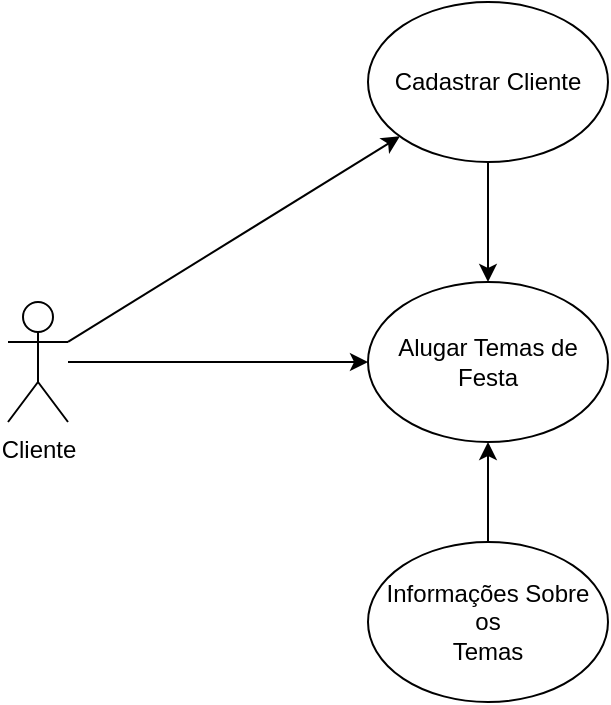 <mxfile version="21.1.7" type="github">
  <diagram name="Página-1" id="COqzpap-yBb3K-7UtfMz">
    <mxGraphModel dx="880" dy="484" grid="1" gridSize="10" guides="1" tooltips="1" connect="1" arrows="1" fold="1" page="1" pageScale="1" pageWidth="827" pageHeight="1169" math="0" shadow="0">
      <root>
        <mxCell id="0" />
        <mxCell id="1" parent="0" />
        <mxCell id="FBYbDLMMU66wTV_MUvyj-2" value="Cliente" style="shape=umlActor;verticalLabelPosition=bottom;verticalAlign=top;html=1;outlineConnect=0;" vertex="1" parent="1">
          <mxGeometry x="110" y="320" width="30" height="60" as="geometry" />
        </mxCell>
        <mxCell id="FBYbDLMMU66wTV_MUvyj-3" value="Alugar Temas de Festa" style="ellipse;whiteSpace=wrap;html=1;" vertex="1" parent="1">
          <mxGeometry x="290" y="310" width="120" height="80" as="geometry" />
        </mxCell>
        <mxCell id="FBYbDLMMU66wTV_MUvyj-4" value="" style="endArrow=classic;html=1;rounded=0;entryX=0;entryY=0.5;entryDx=0;entryDy=0;" edge="1" parent="1" source="FBYbDLMMU66wTV_MUvyj-2" target="FBYbDLMMU66wTV_MUvyj-3">
          <mxGeometry width="50" height="50" relative="1" as="geometry">
            <mxPoint x="320" y="270" as="sourcePoint" />
            <mxPoint x="370" y="220" as="targetPoint" />
          </mxGeometry>
        </mxCell>
        <mxCell id="FBYbDLMMU66wTV_MUvyj-6" value="" style="edgeStyle=orthogonalEdgeStyle;rounded=0;orthogonalLoop=1;jettySize=auto;html=1;" edge="1" parent="1" source="FBYbDLMMU66wTV_MUvyj-5" target="FBYbDLMMU66wTV_MUvyj-3">
          <mxGeometry relative="1" as="geometry" />
        </mxCell>
        <mxCell id="FBYbDLMMU66wTV_MUvyj-5" value="Cadastrar Cliente" style="ellipse;whiteSpace=wrap;html=1;" vertex="1" parent="1">
          <mxGeometry x="290" y="170" width="120" height="80" as="geometry" />
        </mxCell>
        <mxCell id="FBYbDLMMU66wTV_MUvyj-7" value="" style="endArrow=classic;html=1;rounded=0;exitX=1;exitY=0.333;exitDx=0;exitDy=0;exitPerimeter=0;" edge="1" parent="1" source="FBYbDLMMU66wTV_MUvyj-2" target="FBYbDLMMU66wTV_MUvyj-5">
          <mxGeometry width="50" height="50" relative="1" as="geometry">
            <mxPoint x="130" y="340" as="sourcePoint" />
            <mxPoint x="180" y="290" as="targetPoint" />
          </mxGeometry>
        </mxCell>
        <mxCell id="FBYbDLMMU66wTV_MUvyj-9" value="" style="edgeStyle=orthogonalEdgeStyle;rounded=0;orthogonalLoop=1;jettySize=auto;html=1;" edge="1" parent="1" source="FBYbDLMMU66wTV_MUvyj-8" target="FBYbDLMMU66wTV_MUvyj-3">
          <mxGeometry relative="1" as="geometry" />
        </mxCell>
        <mxCell id="FBYbDLMMU66wTV_MUvyj-8" value="Informações Sobre&lt;br&gt;os&lt;br&gt;Temas" style="ellipse;whiteSpace=wrap;html=1;" vertex="1" parent="1">
          <mxGeometry x="290" y="440" width="120" height="80" as="geometry" />
        </mxCell>
      </root>
    </mxGraphModel>
  </diagram>
</mxfile>
